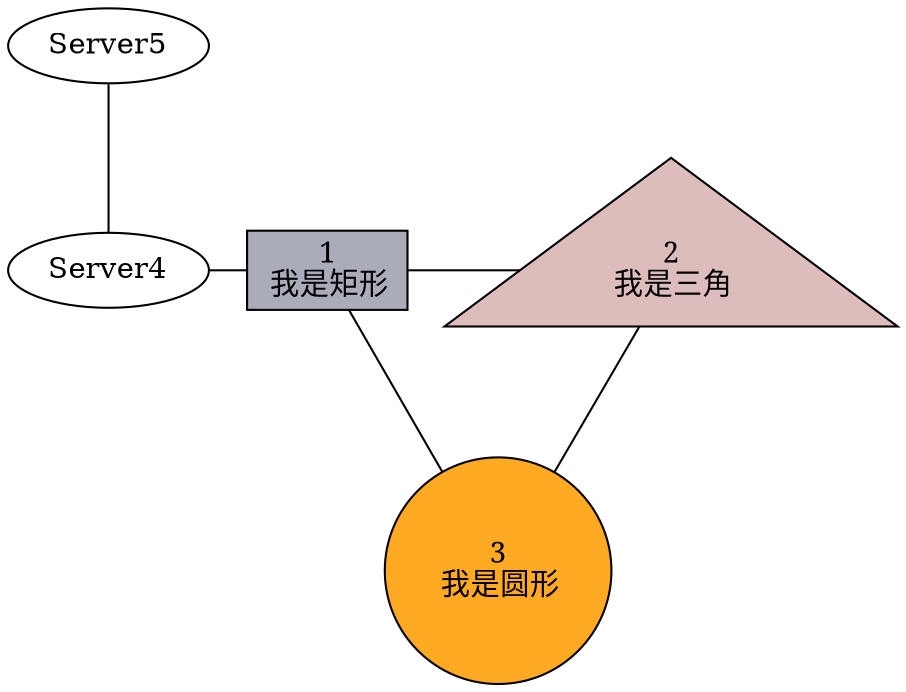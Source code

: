  graph template {

Server1 [fontname="SimSun", shape=box, label="1\n 我是矩形", fillcolor="#ABACBA", style=filled]
Server2 [fontname="SimSun", shape=triangle, label="2\n 我是三角", fillcolor="#DDBCBC", style=filled]
Server3 [fontname="SimSun", shape=circle, label="3\n 我是圆形", fillcolor="#FFAA22",style=filled]

Server1 -- Server2
Server2 -- Server3
Server3 -- Server1
Server4 -- Server1
Server5 -- Server4

{ rank=same; Server1 Server2 Server4 }
}
